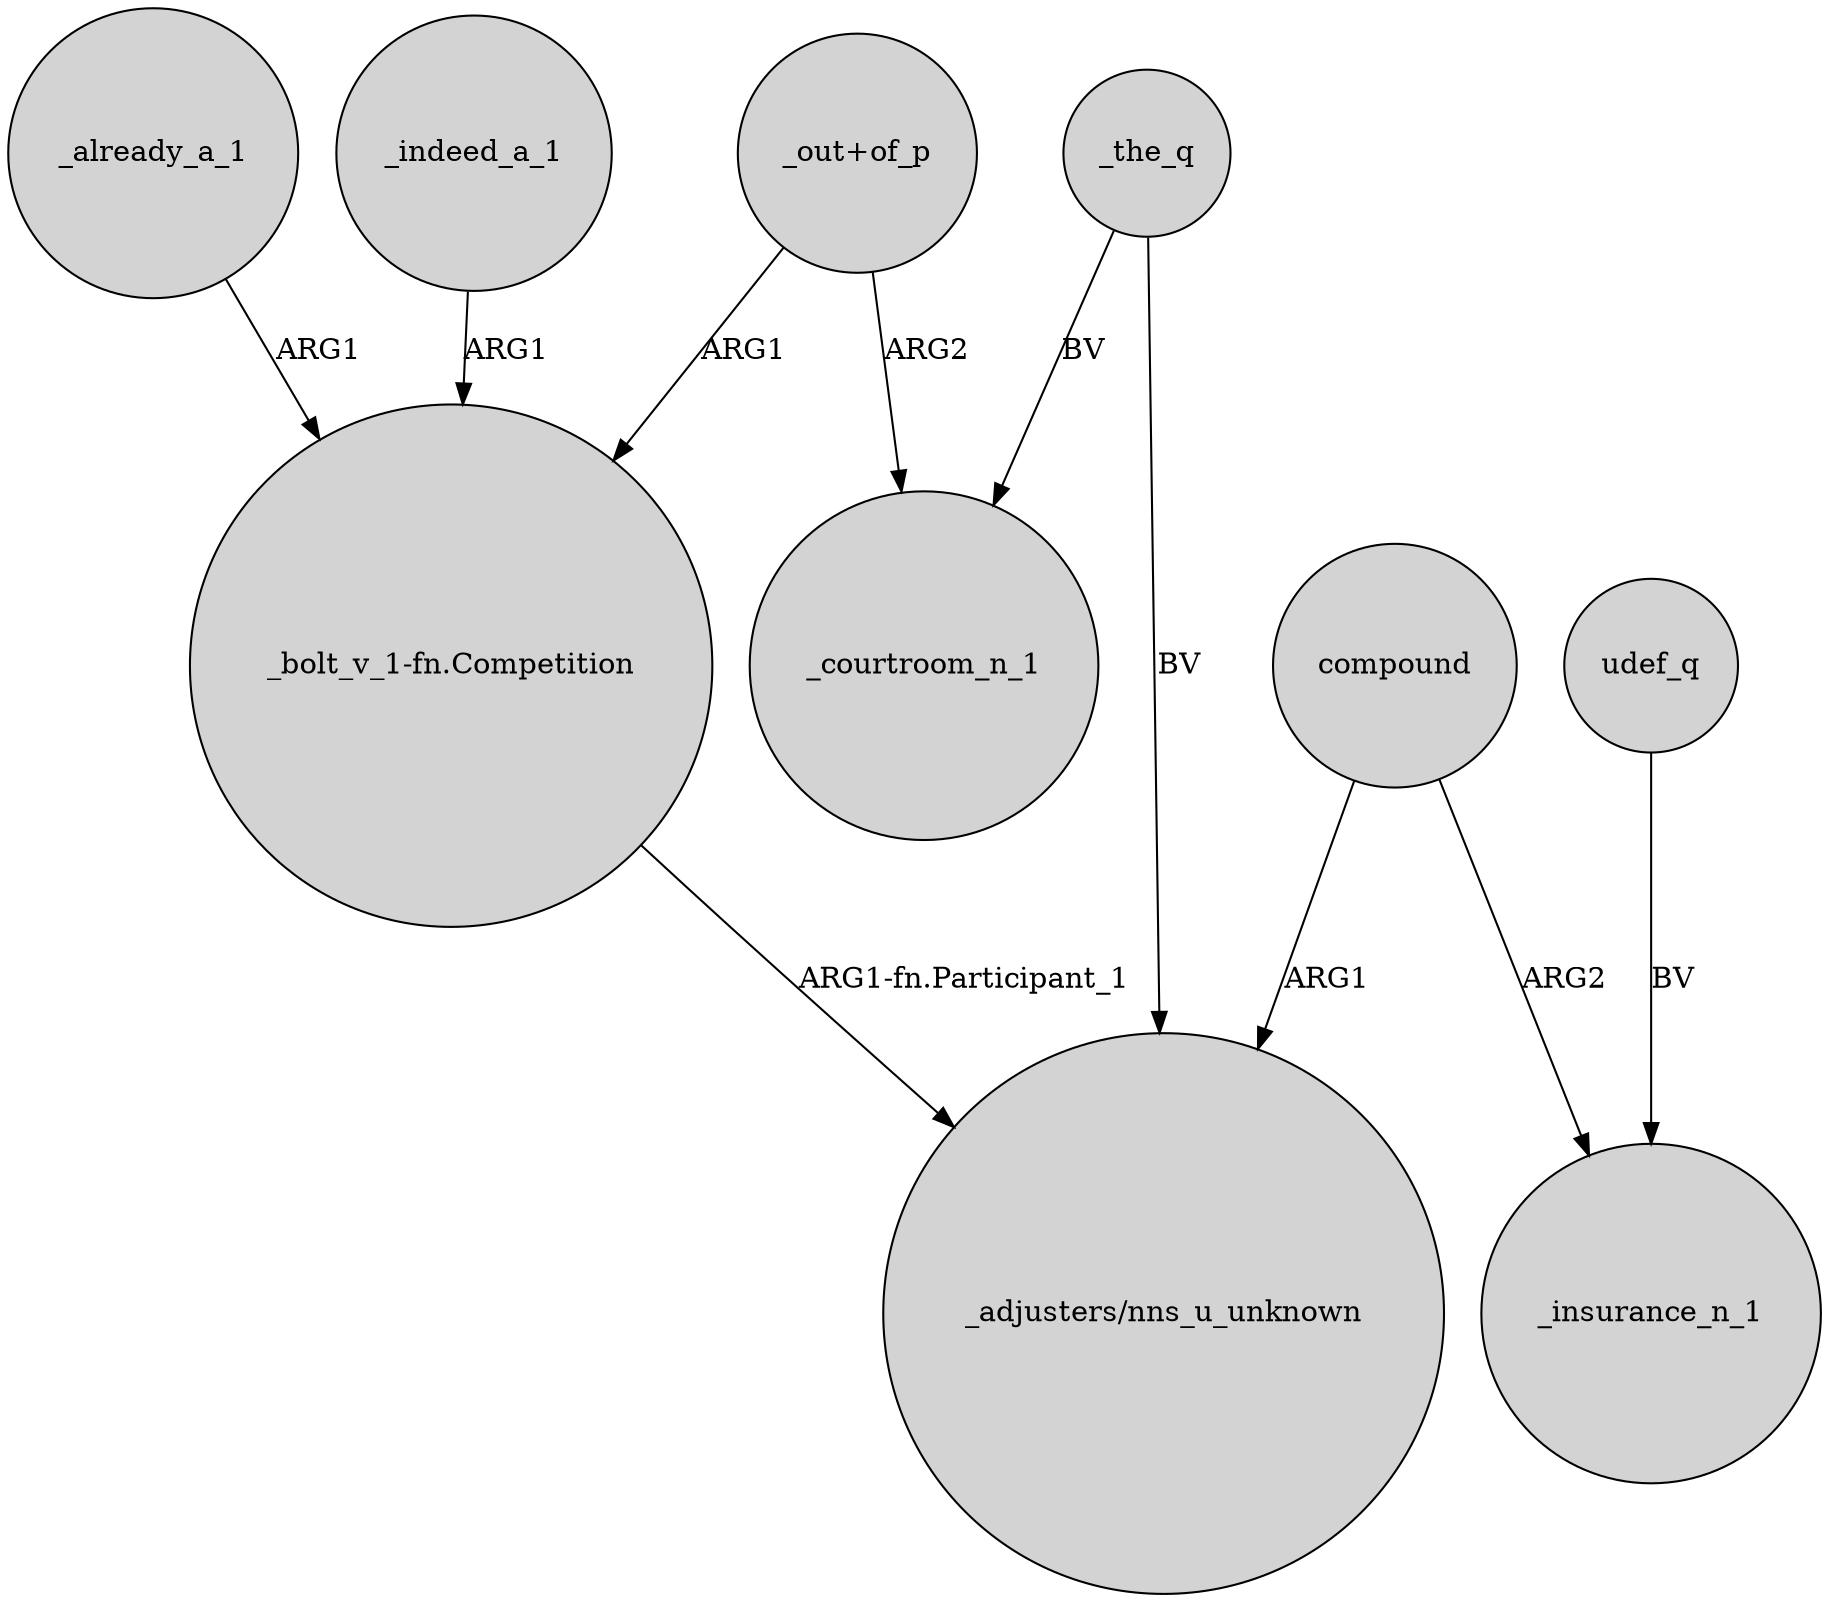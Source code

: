 digraph {
	node [shape=circle style=filled]
	_already_a_1 -> "_bolt_v_1-fn.Competition" [label=ARG1]
	"_bolt_v_1-fn.Competition" -> "_adjusters/nns_u_unknown" [label="ARG1-fn.Participant_1"]
	udef_q -> _insurance_n_1 [label=BV]
	_indeed_a_1 -> "_bolt_v_1-fn.Competition" [label=ARG1]
	"_out+of_p" -> _courtroom_n_1 [label=ARG2]
	"_out+of_p" -> "_bolt_v_1-fn.Competition" [label=ARG1]
	compound -> "_adjusters/nns_u_unknown" [label=ARG1]
	compound -> _insurance_n_1 [label=ARG2]
	_the_q -> _courtroom_n_1 [label=BV]
	_the_q -> "_adjusters/nns_u_unknown" [label=BV]
}
